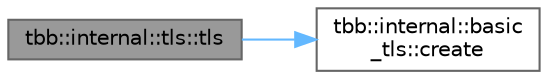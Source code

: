 digraph "tbb::internal::tls::tls"
{
 // LATEX_PDF_SIZE
  bgcolor="transparent";
  edge [fontname=Helvetica,fontsize=10,labelfontname=Helvetica,labelfontsize=10];
  node [fontname=Helvetica,fontsize=10,shape=box,height=0.2,width=0.4];
  rankdir="LR";
  Node1 [id="Node000001",label="tbb::internal::tls::tls",height=0.2,width=0.4,color="gray40", fillcolor="grey60", style="filled", fontcolor="black",tooltip=" "];
  Node1 -> Node2 [id="edge1_Node000001_Node000002",color="steelblue1",style="solid",tooltip=" "];
  Node2 [id="Node000002",label="tbb::internal::basic\l_tls::create",height=0.2,width=0.4,color="grey40", fillcolor="white", style="filled",URL="$classtbb_1_1internal_1_1basic__tls.html#ac9a0e46d8b7f2bebfa8c76cf029d531c",tooltip=" "];
}
